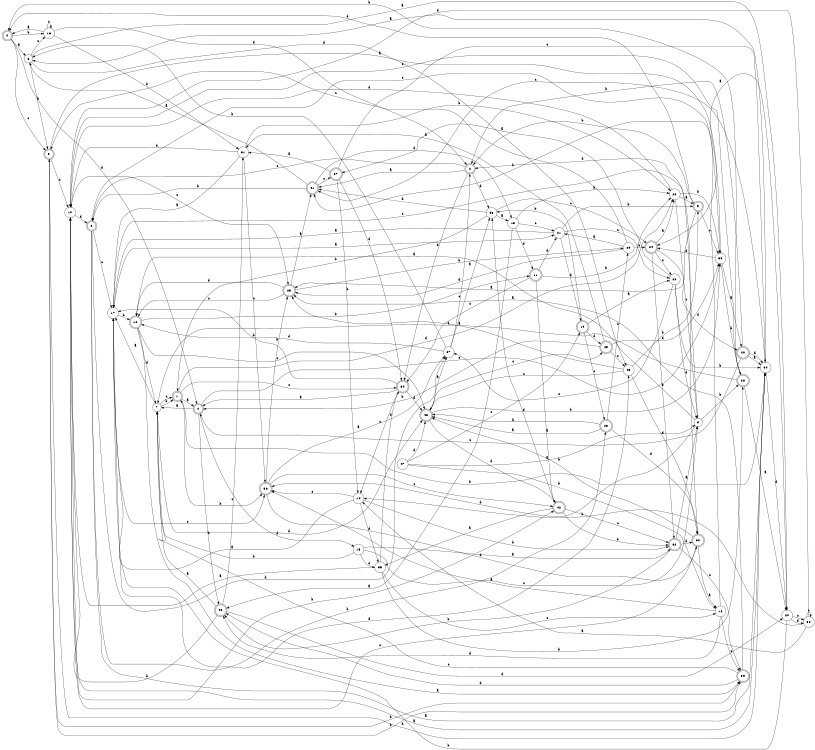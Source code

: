 digraph n40_7 {
__start0 [label="" shape="none"];

rankdir=LR;
size="8,5";

s0 [style="rounded,filled", color="black", fillcolor="white" shape="doublecircle", label="0"];
s1 [style="rounded,filled", color="black", fillcolor="white" shape="doublecircle", label="1"];
s2 [style="rounded,filled", color="black", fillcolor="white" shape="doublecircle", label="2"];
s3 [style="filled", color="black", fillcolor="white" shape="circle", label="3"];
s4 [style="rounded,filled", color="black", fillcolor="white" shape="doublecircle", label="4"];
s5 [style="rounded,filled", color="black", fillcolor="white" shape="doublecircle", label="5"];
s6 [style="rounded,filled", color="black", fillcolor="white" shape="doublecircle", label="6"];
s7 [style="filled", color="black", fillcolor="white" shape="circle", label="7"];
s8 [style="filled", color="black", fillcolor="white" shape="circle", label="8"];
s9 [style="rounded,filled", color="black", fillcolor="white" shape="doublecircle", label="9"];
s10 [style="filled", color="black", fillcolor="white" shape="circle", label="10"];
s11 [style="rounded,filled", color="black", fillcolor="white" shape="doublecircle", label="11"];
s12 [style="rounded,filled", color="black", fillcolor="white" shape="doublecircle", label="12"];
s13 [style="filled", color="black", fillcolor="white" shape="circle", label="13"];
s14 [style="filled", color="black", fillcolor="white" shape="circle", label="14"];
s15 [style="filled", color="black", fillcolor="white" shape="circle", label="15"];
s16 [style="filled", color="black", fillcolor="white" shape="circle", label="16"];
s17 [style="filled", color="black", fillcolor="white" shape="circle", label="17"];
s18 [style="filled", color="black", fillcolor="white" shape="circle", label="18"];
s19 [style="rounded,filled", color="black", fillcolor="white" shape="doublecircle", label="19"];
s20 [style="filled", color="black", fillcolor="white" shape="circle", label="20"];
s21 [style="filled", color="black", fillcolor="white" shape="circle", label="21"];
s22 [style="filled", color="black", fillcolor="white" shape="circle", label="22"];
s23 [style="rounded,filled", color="black", fillcolor="white" shape="doublecircle", label="23"];
s24 [style="rounded,filled", color="black", fillcolor="white" shape="doublecircle", label="24"];
s25 [style="rounded,filled", color="black", fillcolor="white" shape="doublecircle", label="25"];
s26 [style="filled", color="black", fillcolor="white" shape="circle", label="26"];
s27 [style="filled", color="black", fillcolor="white" shape="circle", label="27"];
s28 [style="rounded,filled", color="black", fillcolor="white" shape="doublecircle", label="28"];
s29 [style="filled", color="black", fillcolor="white" shape="circle", label="29"];
s30 [style="rounded,filled", color="black", fillcolor="white" shape="doublecircle", label="30"];
s31 [style="filled", color="black", fillcolor="white" shape="circle", label="31"];
s32 [style="rounded,filled", color="black", fillcolor="white" shape="doublecircle", label="32"];
s33 [style="filled", color="black", fillcolor="white" shape="circle", label="33"];
s34 [style="rounded,filled", color="black", fillcolor="white" shape="doublecircle", label="34"];
s35 [style="filled", color="black", fillcolor="white" shape="circle", label="35"];
s36 [style="rounded,filled", color="black", fillcolor="white" shape="doublecircle", label="36"];
s37 [style="rounded,filled", color="black", fillcolor="white" shape="doublecircle", label="37"];
s38 [style="filled", color="black", fillcolor="white" shape="circle", label="38"];
s39 [style="rounded,filled", color="black", fillcolor="white" shape="doublecircle", label="39"];
s40 [style="rounded,filled", color="black", fillcolor="white" shape="doublecircle", label="40"];
s41 [style="rounded,filled", color="black", fillcolor="white" shape="doublecircle", label="41"];
s42 [style="rounded,filled", color="black", fillcolor="white" shape="doublecircle", label="42"];
s43 [style="filled", color="black", fillcolor="white" shape="circle", label="43"];
s44 [style="filled", color="black", fillcolor="white" shape="circle", label="44"];
s45 [style="filled", color="black", fillcolor="white" shape="circle", label="45"];
s46 [style="rounded,filled", color="black", fillcolor="white" shape="doublecircle", label="46"];
s47 [style="filled", color="black", fillcolor="white" shape="circle", label="47"];
s48 [style="rounded,filled", color="black", fillcolor="white" shape="doublecircle", label="48"];
s49 [style="rounded,filled", color="black", fillcolor="white" shape="doublecircle", label="49"];
s0 -> s3 [label="a"];
s0 -> s16 [label="b"];
s0 -> s5 [label="c"];
s0 -> s4 [label="d"];
s1 -> s4 [label="a"];
s1 -> s36 [label="b"];
s1 -> s34 [label="c"];
s1 -> s26 [label="d"];
s2 -> s41 [label="a"];
s2 -> s34 [label="b"];
s2 -> s6 [label="c"];
s2 -> s43 [label="d"];
s3 -> s20 [label="a"];
s3 -> s5 [label="b"];
s3 -> s16 [label="c"];
s3 -> s45 [label="d"];
s4 -> s7 [label="a"];
s4 -> s46 [label="b"];
s4 -> s33 [label="c"];
s4 -> s15 [label="d"];
s5 -> s33 [label="a"];
s5 -> s39 [label="b"];
s5 -> s10 [label="c"];
s5 -> s44 [label="d"];
s6 -> s44 [label="a"];
s6 -> s23 [label="b"];
s6 -> s17 [label="c"];
s6 -> s27 [label="d"];
s7 -> s17 [label="a"];
s7 -> s1 [label="b"];
s7 -> s1 [label="c"];
s7 -> s48 [label="d"];
s8 -> s12 [label="a"];
s8 -> s28 [label="b"];
s8 -> s17 [label="c"];
s8 -> s36 [label="d"];
s9 -> s25 [label="a"];
s9 -> s2 [label="b"];
s9 -> s33 [label="c"];
s9 -> s0 [label="d"];
s10 -> s44 [label="a"];
s10 -> s42 [label="b"];
s10 -> s25 [label="c"];
s10 -> s6 [label="d"];
s11 -> s42 [label="a"];
s11 -> s26 [label="b"];
s11 -> s34 [label="c"];
s11 -> s21 [label="d"];
s12 -> s39 [label="a"];
s12 -> s11 [label="b"];
s12 -> s48 [label="c"];
s12 -> s7 [label="d"];
s13 -> s46 [label="a"];
s13 -> s26 [label="b"];
s13 -> s21 [label="c"];
s13 -> s11 [label="d"];
s14 -> s17 [label="a"];
s14 -> s32 [label="b"];
s14 -> s36 [label="c"];
s14 -> s35 [label="d"];
s15 -> s32 [label="a"];
s15 -> s7 [label="b"];
s15 -> s8 [label="c"];
s15 -> s35 [label="d"];
s16 -> s0 [label="a"];
s16 -> s31 [label="b"];
s16 -> s16 [label="c"];
s16 -> s2 [label="d"];
s17 -> s21 [label="a"];
s17 -> s12 [label="b"];
s17 -> s36 [label="c"];
s17 -> s45 [label="d"];
s18 -> s36 [label="a"];
s18 -> s41 [label="b"];
s18 -> s39 [label="c"];
s18 -> s46 [label="d"];
s19 -> s22 [label="a"];
s19 -> s43 [label="b"];
s19 -> s23 [label="c"];
s19 -> s49 [label="d"];
s20 -> s24 [label="a"];
s20 -> s17 [label="b"];
s20 -> s38 [label="c"];
s20 -> s38 [label="d"];
s21 -> s17 [label="a"];
s21 -> s9 [label="b"];
s21 -> s22 [label="c"];
s21 -> s19 [label="d"];
s22 -> s37 [label="a"];
s22 -> s44 [label="b"];
s22 -> s27 [label="c"];
s22 -> s8 [label="d"];
s23 -> s48 [label="a"];
s23 -> s48 [label="b"];
s23 -> s29 [label="c"];
s23 -> s30 [label="d"];
s24 -> s26 [label="a"];
s24 -> s32 [label="b"];
s24 -> s22 [label="c"];
s24 -> s40 [label="d"];
s25 -> s41 [label="a"];
s25 -> s29 [label="b"];
s25 -> s12 [label="c"];
s25 -> s12 [label="d"];
s26 -> s9 [label="a"];
s26 -> s33 [label="b"];
s26 -> s8 [label="c"];
s26 -> s10 [label="d"];
s27 -> s43 [label="a"];
s27 -> s3 [label="b"];
s27 -> s2 [label="c"];
s27 -> s12 [label="d"];
s28 -> s20 [label="a"];
s28 -> s0 [label="b"];
s28 -> s10 [label="c"];
s28 -> s7 [label="d"];
s29 -> s21 [label="a"];
s29 -> s24 [label="b"];
s29 -> s5 [label="c"];
s29 -> s25 [label="d"];
s30 -> s18 [label="a"];
s30 -> s48 [label="b"];
s30 -> s10 [label="c"];
s30 -> s2 [label="d"];
s31 -> s17 [label="a"];
s31 -> s26 [label="b"];
s31 -> s36 [label="c"];
s31 -> s10 [label="d"];
s32 -> s8 [label="a"];
s32 -> s46 [label="b"];
s32 -> s39 [label="c"];
s32 -> s30 [label="d"];
s33 -> s40 [label="a"];
s33 -> s28 [label="b"];
s33 -> s6 [label="c"];
s33 -> s24 [label="d"];
s34 -> s4 [label="a"];
s34 -> s17 [label="b"];
s34 -> s14 [label="c"];
s34 -> s48 [label="d"];
s35 -> s10 [label="a"];
s35 -> s28 [label="b"];
s35 -> s18 [label="c"];
s35 -> s34 [label="d"];
s36 -> s27 [label="a"];
s36 -> s25 [label="b"];
s36 -> s42 [label="c"];
s36 -> s30 [label="d"];
s37 -> s31 [label="a"];
s37 -> s14 [label="b"];
s37 -> s44 [label="c"];
s37 -> s34 [label="d"];
s38 -> s14 [label="a"];
s38 -> s14 [label="b"];
s38 -> s38 [label="c"];
s38 -> s10 [label="d"];
s39 -> s25 [label="a"];
s39 -> s5 [label="b"];
s39 -> s7 [label="c"];
s39 -> s46 [label="d"];
s40 -> s44 [label="a"];
s40 -> s2 [label="b"];
s40 -> s4 [label="c"];
s40 -> s44 [label="d"];
s41 -> s3 [label="a"];
s41 -> s6 [label="b"];
s41 -> s37 [label="c"];
s41 -> s13 [label="d"];
s42 -> s35 [label="a"];
s42 -> s32 [label="b"];
s42 -> s32 [label="c"];
s42 -> s43 [label="d"];
s43 -> s13 [label="a"];
s43 -> s1 [label="b"];
s43 -> s24 [label="c"];
s43 -> s41 [label="d"];
s44 -> s3 [label="a"];
s44 -> s1 [label="b"];
s44 -> s41 [label="c"];
s44 -> s20 [label="d"];
s45 -> s25 [label="a"];
s45 -> s9 [label="b"];
s45 -> s48 [label="c"];
s45 -> s30 [label="d"];
s46 -> s7 [label="a"];
s46 -> s10 [label="b"];
s46 -> s31 [label="c"];
s46 -> s20 [label="d"];
s47 -> s8 [label="a"];
s47 -> s18 [label="b"];
s47 -> s19 [label="c"];
s47 -> s48 [label="d"];
s48 -> s27 [label="a"];
s48 -> s33 [label="b"];
s48 -> s49 [label="c"];
s48 -> s42 [label="d"];
s49 -> s31 [label="a"];
s49 -> s4 [label="b"];
s49 -> s45 [label="c"];
s49 -> s33 [label="d"];

}